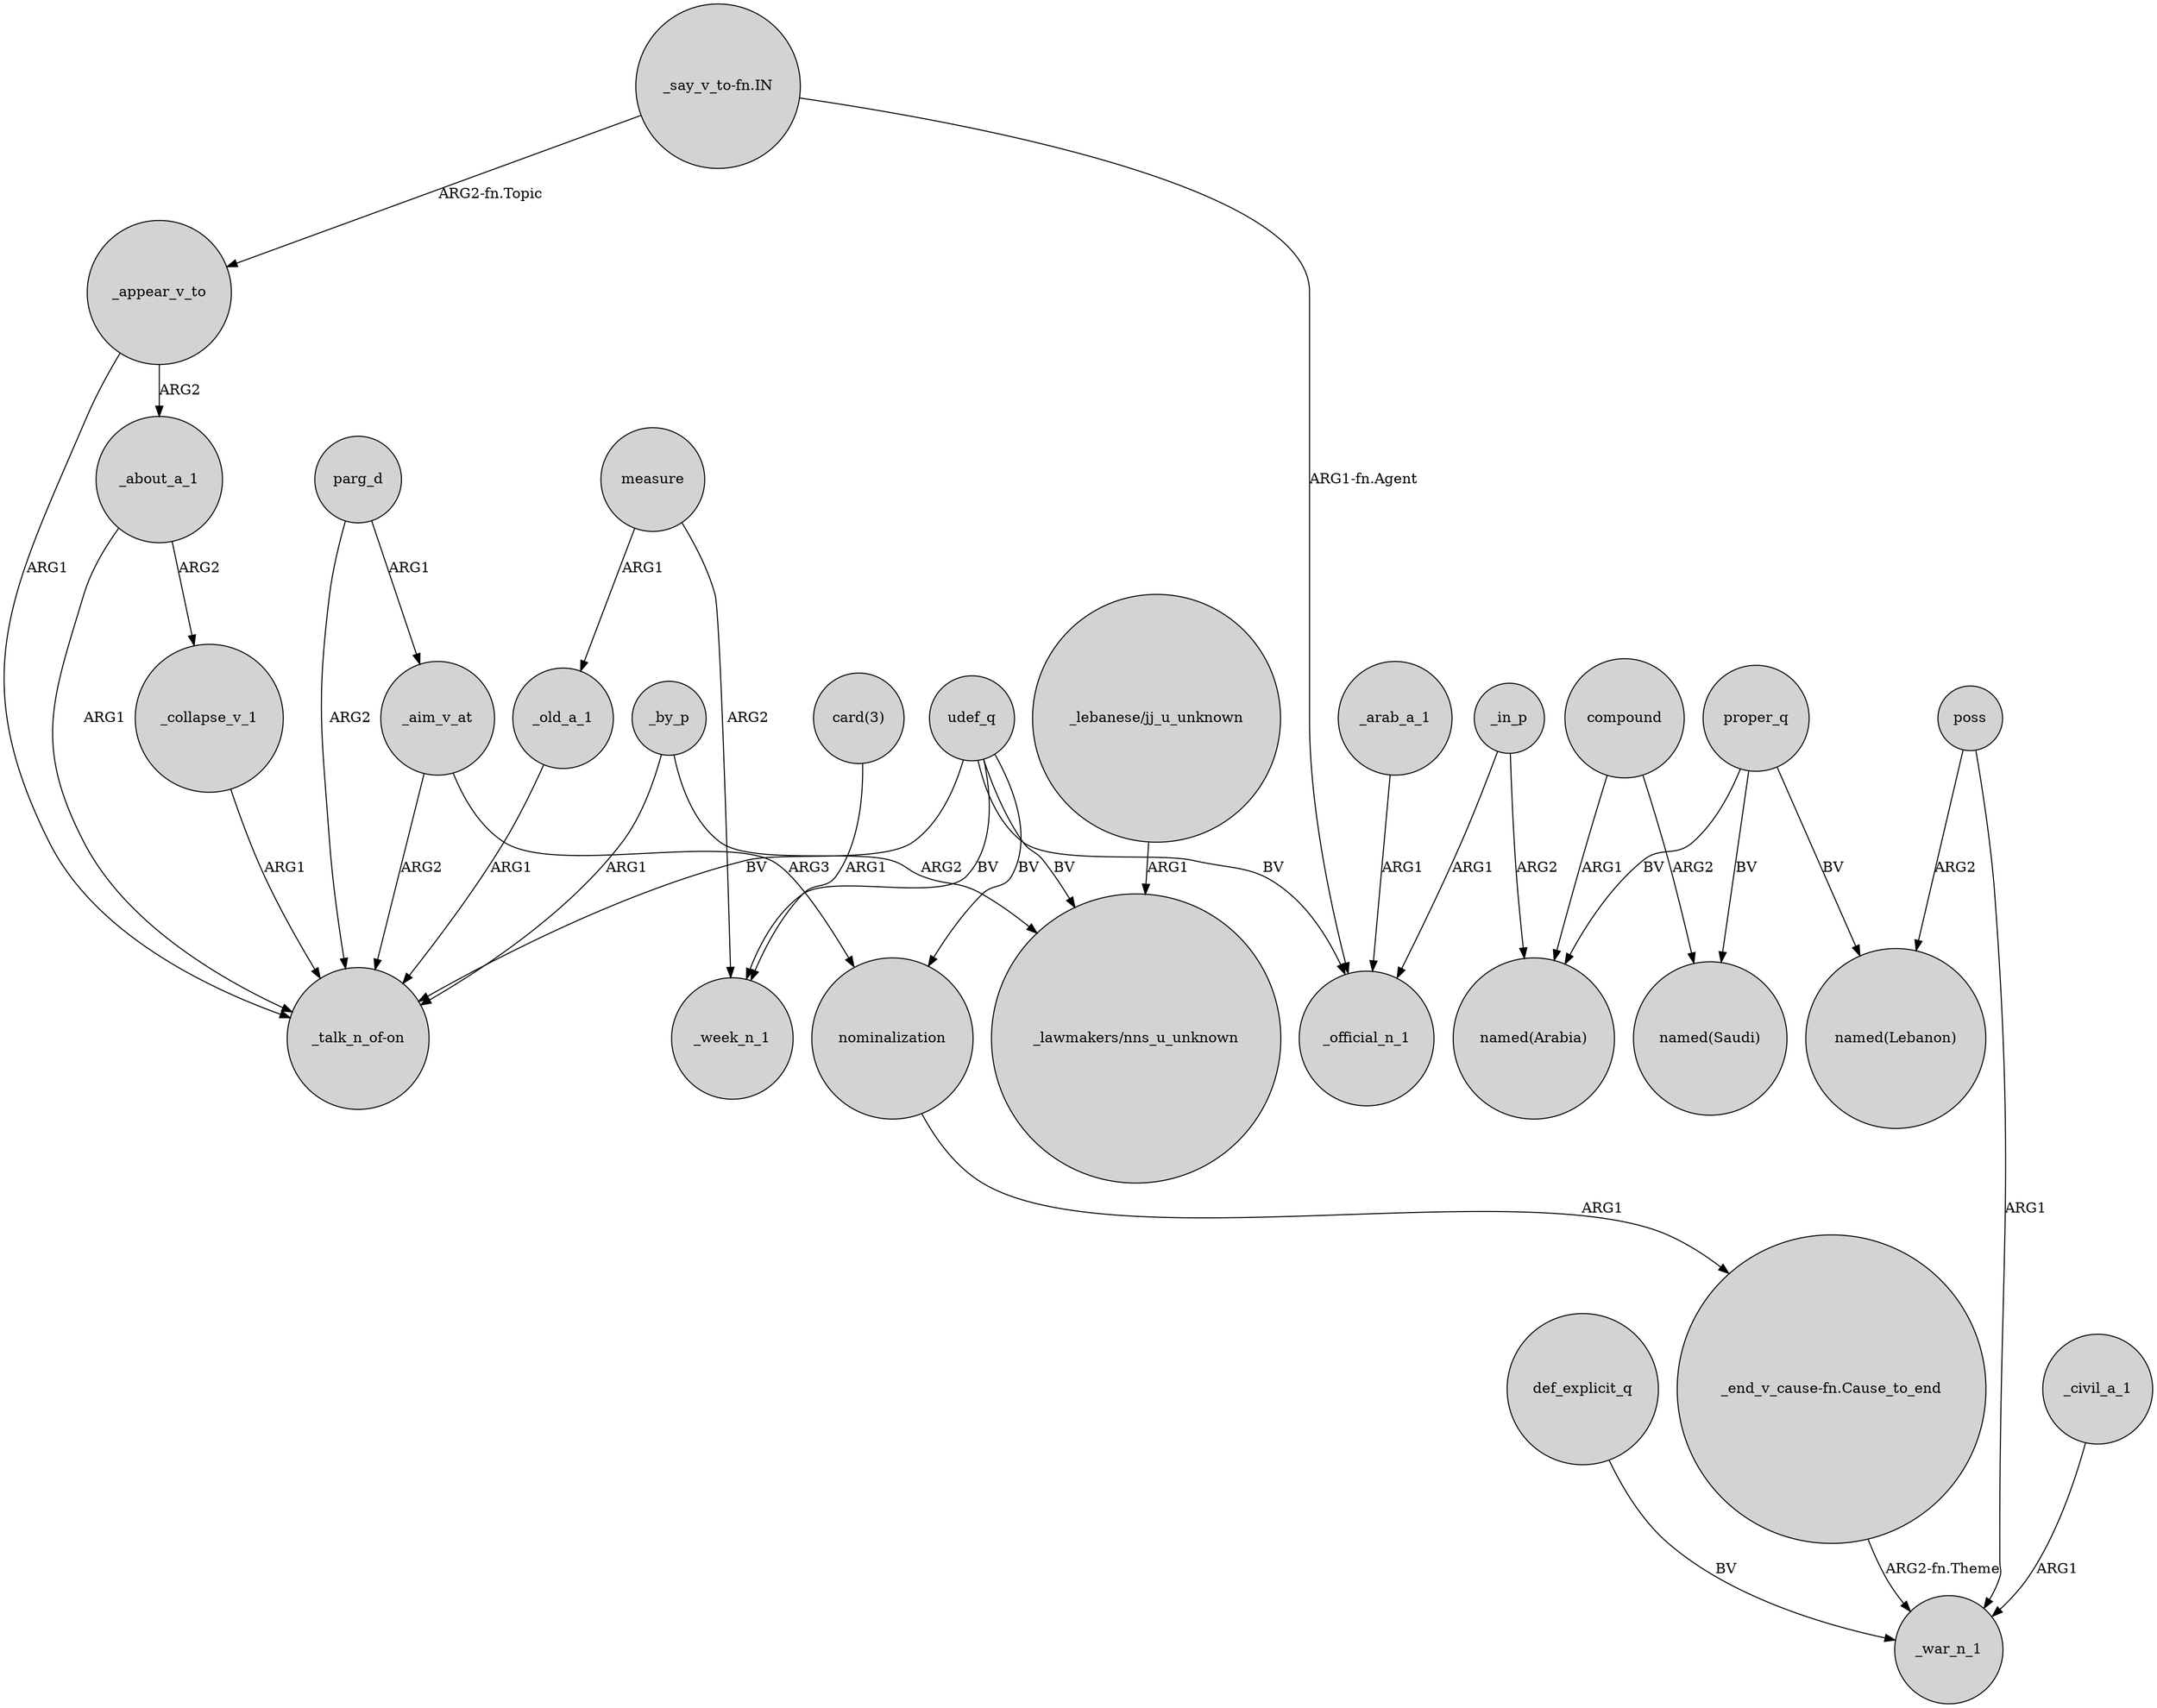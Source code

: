 digraph {
	node [shape=circle style=filled]
	def_explicit_q -> _war_n_1 [label=BV]
	compound -> "named(Arabia)" [label=ARG1]
	proper_q -> "named(Arabia)" [label=BV]
	parg_d -> "_talk_n_of-on" [label=ARG2]
	proper_q -> "named(Lebanon)" [label=BV]
	parg_d -> _aim_v_at [label=ARG1]
	measure -> _week_n_1 [label=ARG2]
	_aim_v_at -> nominalization [label=ARG3]
	compound -> "named(Saudi)" [label=ARG2]
	_appear_v_to -> "_talk_n_of-on" [label=ARG1]
	udef_q -> "_lawmakers/nns_u_unknown" [label=BV]
	"_say_v_to-fn.IN" -> _official_n_1 [label="ARG1-fn.Agent"]
	_about_a_1 -> "_talk_n_of-on" [label=ARG1]
	"_lebanese/jj_u_unknown" -> "_lawmakers/nns_u_unknown" [label=ARG1]
	_arab_a_1 -> _official_n_1 [label=ARG1]
	nominalization -> "_end_v_cause-fn.Cause_to_end" [label=ARG1]
	proper_q -> "named(Saudi)" [label=BV]
	_appear_v_to -> _about_a_1 [label=ARG2]
	"_say_v_to-fn.IN" -> _appear_v_to [label="ARG2-fn.Topic"]
	measure -> _old_a_1 [label=ARG1]
	_civil_a_1 -> _war_n_1 [label=ARG1]
	_in_p -> _official_n_1 [label=ARG1]
	_aim_v_at -> "_talk_n_of-on" [label=ARG2]
	udef_q -> "_talk_n_of-on" [label=BV]
	_in_p -> "named(Arabia)" [label=ARG2]
	udef_q -> _official_n_1 [label=BV]
	udef_q -> _week_n_1 [label=BV]
	_by_p -> "_lawmakers/nns_u_unknown" [label=ARG2]
	_old_a_1 -> "_talk_n_of-on" [label=ARG1]
	_collapse_v_1 -> "_talk_n_of-on" [label=ARG1]
	"_end_v_cause-fn.Cause_to_end" -> _war_n_1 [label="ARG2-fn.Theme"]
	poss -> _war_n_1 [label=ARG1]
	udef_q -> nominalization [label=BV]
	_by_p -> "_talk_n_of-on" [label=ARG1]
	"card(3)" -> _week_n_1 [label=ARG1]
	_about_a_1 -> _collapse_v_1 [label=ARG2]
	poss -> "named(Lebanon)" [label=ARG2]
}
